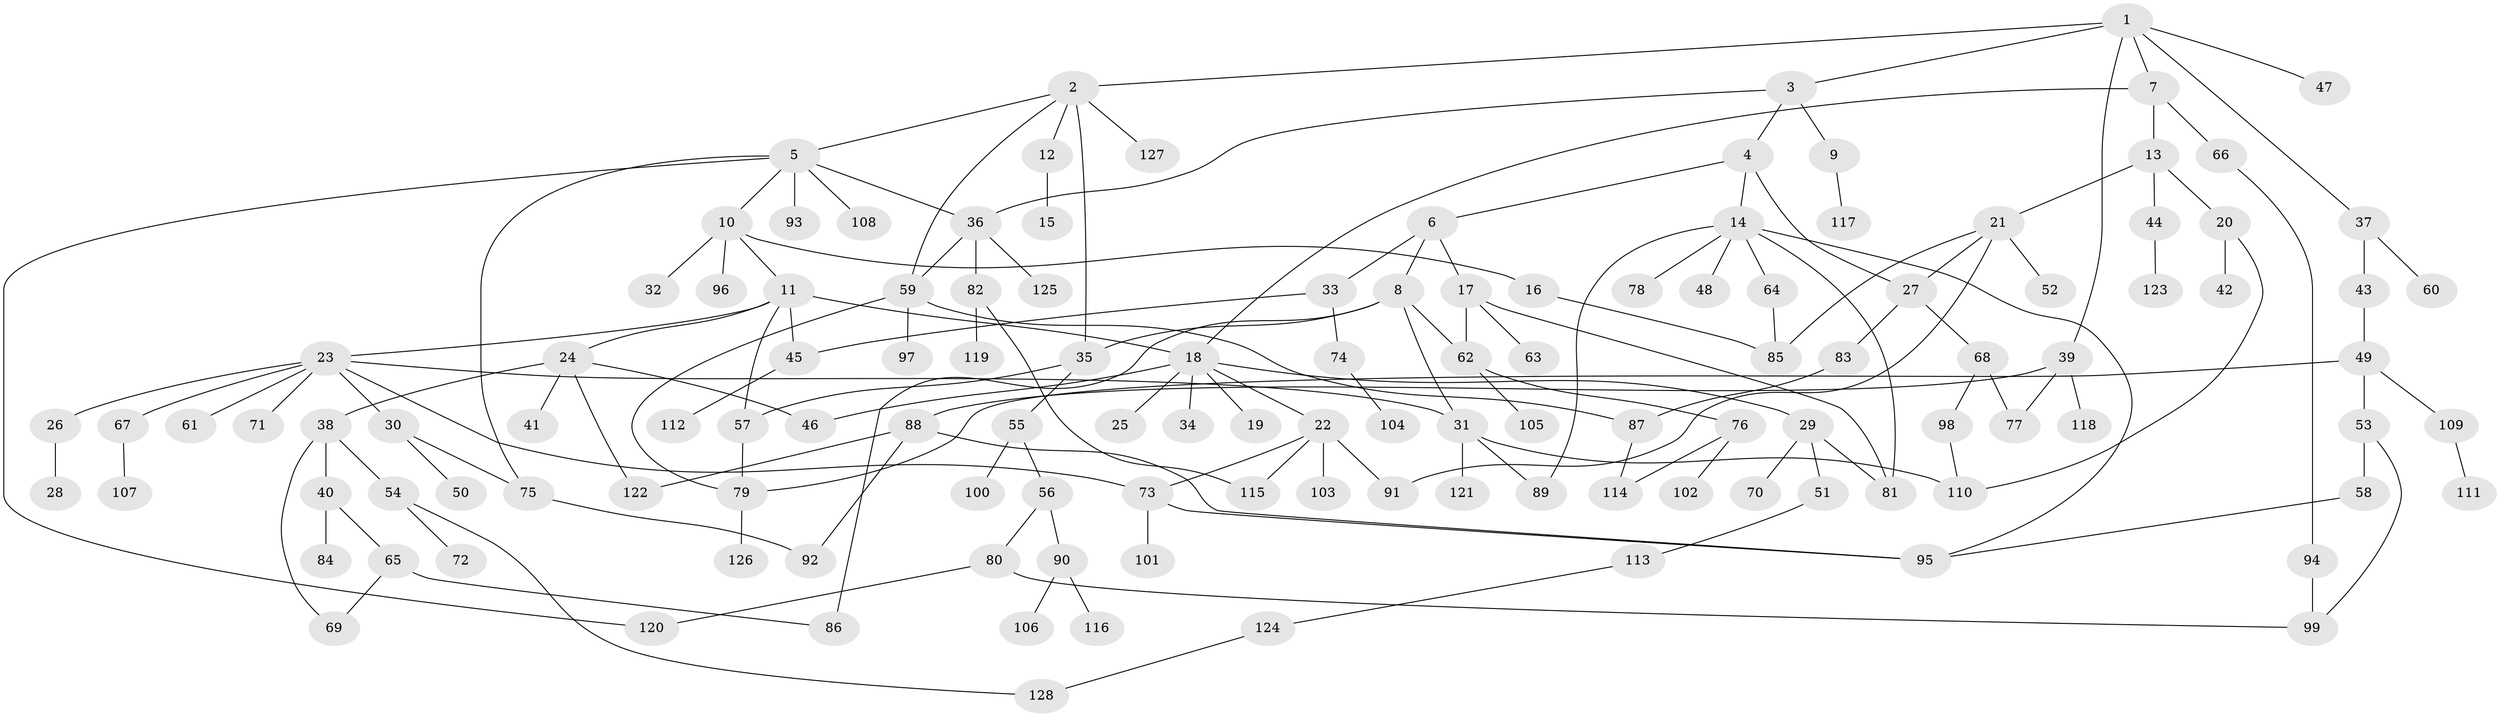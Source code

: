 // Generated by graph-tools (version 1.1) at 2025/13/03/09/25 04:13:25]
// undirected, 128 vertices, 164 edges
graph export_dot {
graph [start="1"]
  node [color=gray90,style=filled];
  1;
  2;
  3;
  4;
  5;
  6;
  7;
  8;
  9;
  10;
  11;
  12;
  13;
  14;
  15;
  16;
  17;
  18;
  19;
  20;
  21;
  22;
  23;
  24;
  25;
  26;
  27;
  28;
  29;
  30;
  31;
  32;
  33;
  34;
  35;
  36;
  37;
  38;
  39;
  40;
  41;
  42;
  43;
  44;
  45;
  46;
  47;
  48;
  49;
  50;
  51;
  52;
  53;
  54;
  55;
  56;
  57;
  58;
  59;
  60;
  61;
  62;
  63;
  64;
  65;
  66;
  67;
  68;
  69;
  70;
  71;
  72;
  73;
  74;
  75;
  76;
  77;
  78;
  79;
  80;
  81;
  82;
  83;
  84;
  85;
  86;
  87;
  88;
  89;
  90;
  91;
  92;
  93;
  94;
  95;
  96;
  97;
  98;
  99;
  100;
  101;
  102;
  103;
  104;
  105;
  106;
  107;
  108;
  109;
  110;
  111;
  112;
  113;
  114;
  115;
  116;
  117;
  118;
  119;
  120;
  121;
  122;
  123;
  124;
  125;
  126;
  127;
  128;
  1 -- 2;
  1 -- 3;
  1 -- 7;
  1 -- 37;
  1 -- 39;
  1 -- 47;
  2 -- 5;
  2 -- 12;
  2 -- 59;
  2 -- 127;
  2 -- 35;
  3 -- 4;
  3 -- 9;
  3 -- 36;
  4 -- 6;
  4 -- 14;
  4 -- 27;
  5 -- 10;
  5 -- 75;
  5 -- 93;
  5 -- 108;
  5 -- 36;
  5 -- 120;
  6 -- 8;
  6 -- 17;
  6 -- 33;
  7 -- 13;
  7 -- 66;
  7 -- 18;
  8 -- 35;
  8 -- 62;
  8 -- 31;
  8 -- 86;
  9 -- 117;
  10 -- 11;
  10 -- 16;
  10 -- 32;
  10 -- 96;
  11 -- 18;
  11 -- 23;
  11 -- 24;
  11 -- 45;
  11 -- 57;
  12 -- 15;
  13 -- 20;
  13 -- 21;
  13 -- 44;
  14 -- 48;
  14 -- 64;
  14 -- 78;
  14 -- 95;
  14 -- 89;
  14 -- 81;
  16 -- 85;
  17 -- 63;
  17 -- 81;
  17 -- 62;
  18 -- 19;
  18 -- 22;
  18 -- 25;
  18 -- 29;
  18 -- 34;
  18 -- 46;
  20 -- 42;
  20 -- 110;
  21 -- 27;
  21 -- 52;
  21 -- 91;
  21 -- 85;
  22 -- 103;
  22 -- 115;
  22 -- 91;
  22 -- 73;
  23 -- 26;
  23 -- 30;
  23 -- 31;
  23 -- 61;
  23 -- 67;
  23 -- 71;
  23 -- 73;
  24 -- 38;
  24 -- 41;
  24 -- 122;
  24 -- 46;
  26 -- 28;
  27 -- 68;
  27 -- 83;
  29 -- 51;
  29 -- 70;
  29 -- 81;
  30 -- 50;
  30 -- 75;
  31 -- 89;
  31 -- 121;
  31 -- 110;
  33 -- 74;
  33 -- 45;
  35 -- 55;
  35 -- 57;
  36 -- 82;
  36 -- 125;
  36 -- 59;
  37 -- 43;
  37 -- 60;
  38 -- 40;
  38 -- 54;
  38 -- 69;
  39 -- 77;
  39 -- 88;
  39 -- 118;
  40 -- 65;
  40 -- 84;
  43 -- 49;
  44 -- 123;
  45 -- 112;
  49 -- 53;
  49 -- 79;
  49 -- 109;
  51 -- 113;
  53 -- 58;
  53 -- 99;
  54 -- 72;
  54 -- 128;
  55 -- 56;
  55 -- 100;
  56 -- 80;
  56 -- 90;
  57 -- 79;
  58 -- 95;
  59 -- 97;
  59 -- 87;
  59 -- 79;
  62 -- 76;
  62 -- 105;
  64 -- 85;
  65 -- 69;
  65 -- 86;
  66 -- 94;
  67 -- 107;
  68 -- 98;
  68 -- 77;
  73 -- 101;
  73 -- 95;
  74 -- 104;
  75 -- 92;
  76 -- 102;
  76 -- 114;
  79 -- 126;
  80 -- 120;
  80 -- 99;
  82 -- 119;
  82 -- 115;
  83 -- 87;
  87 -- 114;
  88 -- 92;
  88 -- 122;
  88 -- 95;
  90 -- 106;
  90 -- 116;
  94 -- 99;
  98 -- 110;
  109 -- 111;
  113 -- 124;
  124 -- 128;
}
